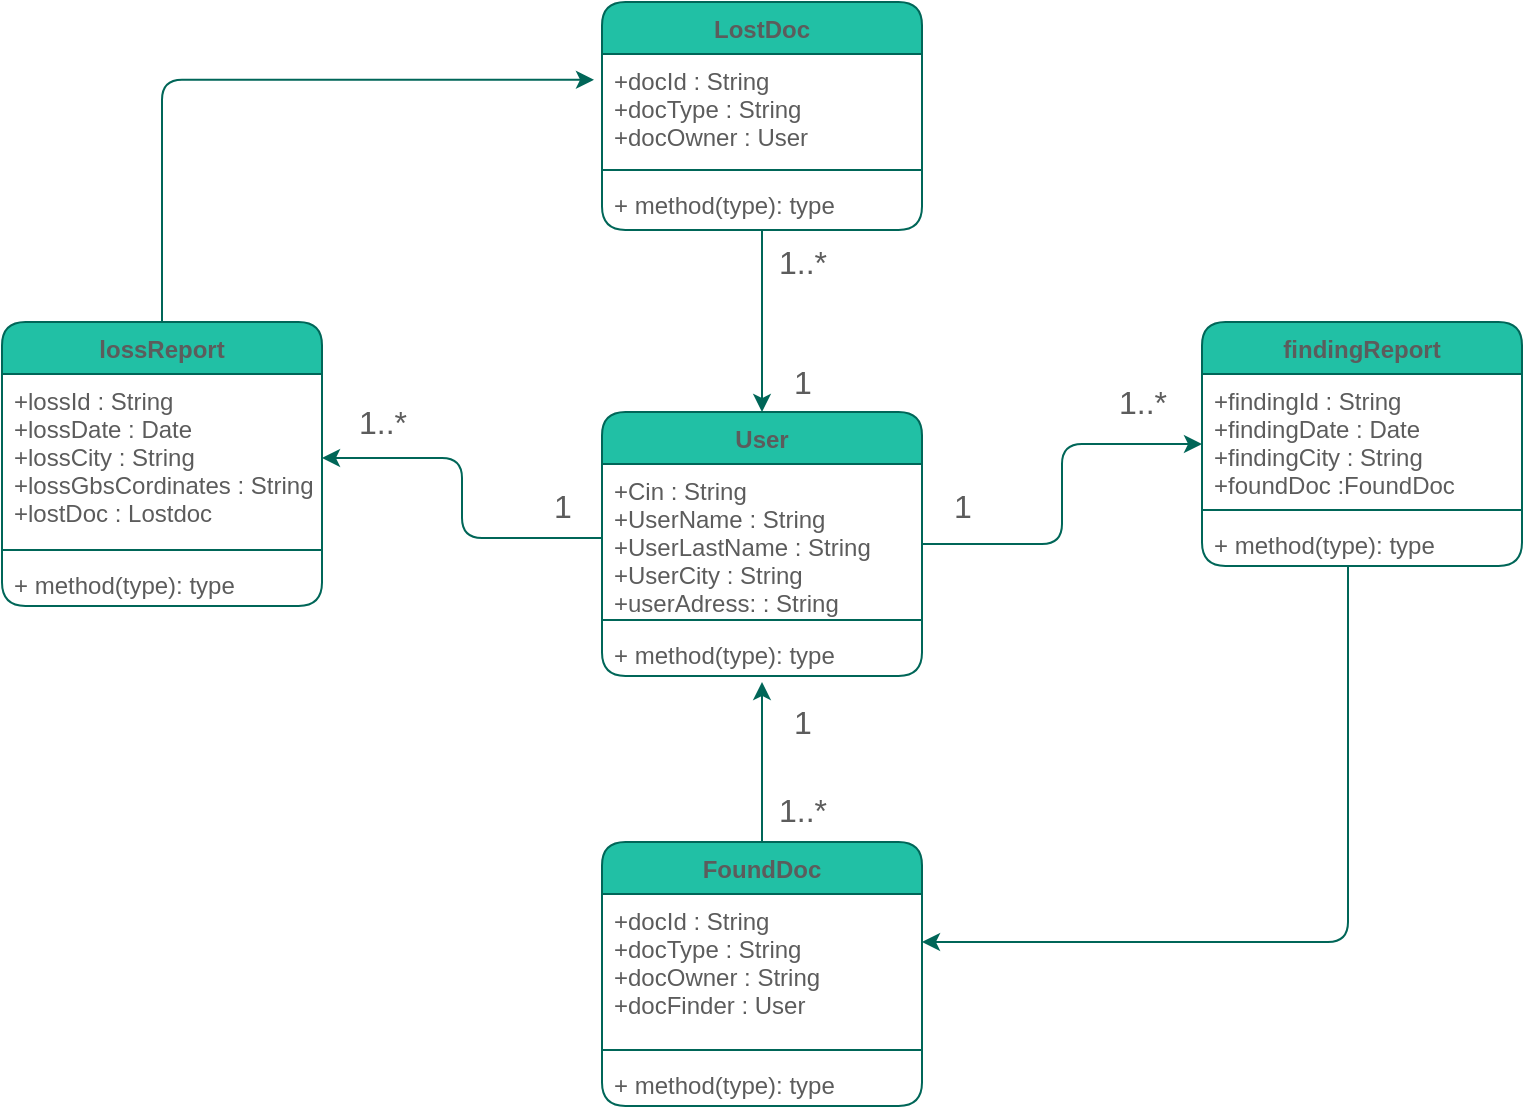<mxfile version="13.10.0" type="embed">
    <diagram id="nl4eR6QGeVZDiFOAyFCA" name="Page-1">
        <mxGraphModel dx="865" dy="598" grid="1" gridSize="10" guides="1" tooltips="1" connect="1" arrows="1" fold="1" page="0" pageScale="1" pageWidth="827" pageHeight="1169" background="#ffffff" math="0" shadow="0">
            <root>
                <mxCell id="0"/>
                <mxCell id="1" parent="0"/>
                <mxCell id="44" style="edgeStyle=orthogonalEdgeStyle;curved=0;rounded=1;sketch=0;orthogonalLoop=1;jettySize=auto;html=1;strokeColor=#006658;fillColor=#21C0A5;fontColor=#5C5C5C;" parent="1" source="12" target="28" edge="1">
                    <mxGeometry relative="1" as="geometry"/>
                </mxCell>
                <mxCell id="12" value="LostDoc" style="swimlane;fontStyle=1;align=center;verticalAlign=top;childLayout=stackLayout;horizontal=1;startSize=26;horizontalStack=0;resizeParent=1;resizeParentMax=0;resizeLast=0;collapsible=1;marginBottom=0;labelBackgroundColor=none;sketch=0;strokeColor=#006658;fillColor=#21C0A5;fontColor=#5C5C5C;rounded=1;" parent="1" vertex="1">
                    <mxGeometry x="-30" y="-110" width="160" height="114" as="geometry"/>
                </mxCell>
                <mxCell id="13" value="+docId : String&#10;+docType : String&#10;+docOwner : User" style="text;strokeColor=none;fillColor=none;align=left;verticalAlign=top;spacingLeft=4;spacingRight=4;overflow=hidden;rotatable=0;points=[[0,0.5],[1,0.5]];portConstraint=eastwest;fontColor=#5C5C5C;rounded=1;" parent="12" vertex="1">
                    <mxGeometry y="26" width="160" height="54" as="geometry"/>
                </mxCell>
                <mxCell id="14" value="" style="line;strokeWidth=1;fillColor=none;align=left;verticalAlign=middle;spacingTop=-1;spacingLeft=3;spacingRight=3;rotatable=0;labelPosition=right;points=[];portConstraint=eastwest;strokeColor=#006658;fontColor=#5C5C5C;rounded=1;" parent="12" vertex="1">
                    <mxGeometry y="80" width="160" height="8" as="geometry"/>
                </mxCell>
                <mxCell id="15" value="+ method(type): type" style="text;strokeColor=none;fillColor=none;align=left;verticalAlign=top;spacingLeft=4;spacingRight=4;overflow=hidden;rotatable=0;points=[[0,0.5],[1,0.5]];portConstraint=eastwest;fontColor=#5C5C5C;rounded=1;" parent="12" vertex="1">
                    <mxGeometry y="88" width="160" height="26" as="geometry"/>
                </mxCell>
                <mxCell id="52" style="edgeStyle=none;rounded=1;sketch=0;orthogonalLoop=1;jettySize=auto;html=1;entryX=0.5;entryY=1.125;entryDx=0;entryDy=0;entryPerimeter=0;strokeColor=#006658;fillColor=#21C0A5;fontColor=#5C5C5C;" parent="1" source="16" target="31" edge="1">
                    <mxGeometry relative="1" as="geometry"/>
                </mxCell>
                <mxCell id="16" value="FoundDoc" style="swimlane;fontStyle=1;align=center;verticalAlign=top;childLayout=stackLayout;horizontal=1;startSize=26;horizontalStack=0;resizeParent=1;resizeParentMax=0;resizeLast=0;collapsible=1;marginBottom=0;labelBackgroundColor=none;sketch=0;strokeColor=#006658;fillColor=#21C0A5;fontColor=#5C5C5C;rounded=1;" parent="1" vertex="1">
                    <mxGeometry x="-30" y="310" width="160" height="132" as="geometry"/>
                </mxCell>
                <mxCell id="17" value="+docId : String&#10;+docType : String&#10;+docOwner : String&#10;+docFinder : User" style="text;strokeColor=none;fillColor=none;align=left;verticalAlign=top;spacingLeft=4;spacingRight=4;overflow=hidden;rotatable=0;points=[[0,0.5],[1,0.5]];portConstraint=eastwest;fontColor=#5C5C5C;rounded=1;" parent="16" vertex="1">
                    <mxGeometry y="26" width="160" height="74" as="geometry"/>
                </mxCell>
                <mxCell id="18" value="" style="line;strokeWidth=1;fillColor=none;align=left;verticalAlign=middle;spacingTop=-1;spacingLeft=3;spacingRight=3;rotatable=0;labelPosition=right;points=[];portConstraint=eastwest;strokeColor=#006658;fontColor=#5C5C5C;rounded=1;" parent="16" vertex="1">
                    <mxGeometry y="100" width="160" height="8" as="geometry"/>
                </mxCell>
                <mxCell id="19" value="+ method(type): type" style="text;strokeColor=none;fillColor=none;align=left;verticalAlign=top;spacingLeft=4;spacingRight=4;overflow=hidden;rotatable=0;points=[[0,0.5],[1,0.5]];portConstraint=eastwest;fontColor=#5C5C5C;rounded=1;" parent="16" vertex="1">
                    <mxGeometry y="108" width="160" height="24" as="geometry"/>
                </mxCell>
                <mxCell id="47" style="edgeStyle=orthogonalEdgeStyle;curved=0;rounded=1;sketch=0;orthogonalLoop=1;jettySize=auto;html=1;entryX=-0.025;entryY=0.239;entryDx=0;entryDy=0;entryPerimeter=0;strokeColor=#006658;fillColor=#21C0A5;fontColor=#5C5C5C;" parent="1" source="20" target="13" edge="1">
                    <mxGeometry relative="1" as="geometry"/>
                </mxCell>
                <mxCell id="20" value="lossReport" style="swimlane;fontStyle=1;align=center;verticalAlign=top;childLayout=stackLayout;horizontal=1;startSize=26;horizontalStack=0;resizeParent=1;resizeParentMax=0;resizeLast=0;collapsible=1;marginBottom=0;labelBackgroundColor=none;sketch=0;strokeColor=#006658;fillColor=#21C0A5;fontColor=#5C5C5C;rounded=1;" parent="1" vertex="1">
                    <mxGeometry x="-330" y="50" width="160" height="142" as="geometry"/>
                </mxCell>
                <mxCell id="21" value="+lossId : String&#10;+lossDate : Date&#10;+lossCity : String&#10;+lossGbsCordinates : String&#10;+lostDoc : Lostdoc" style="text;strokeColor=none;fillColor=none;align=left;verticalAlign=top;spacingLeft=4;spacingRight=4;overflow=hidden;rotatable=0;points=[[0,0.5],[1,0.5]];portConstraint=eastwest;fontColor=#5C5C5C;rounded=1;" parent="20" vertex="1">
                    <mxGeometry y="26" width="160" height="84" as="geometry"/>
                </mxCell>
                <mxCell id="22" value="" style="line;strokeWidth=1;fillColor=none;align=left;verticalAlign=middle;spacingTop=-1;spacingLeft=3;spacingRight=3;rotatable=0;labelPosition=right;points=[];portConstraint=eastwest;strokeColor=#006658;fontColor=#5C5C5C;rounded=1;" parent="20" vertex="1">
                    <mxGeometry y="110" width="160" height="8" as="geometry"/>
                </mxCell>
                <mxCell id="23" value="+ method(type): type" style="text;strokeColor=none;fillColor=none;align=left;verticalAlign=top;spacingLeft=4;spacingRight=4;overflow=hidden;rotatable=0;points=[[0,0.5],[1,0.5]];portConstraint=eastwest;fontColor=#5C5C5C;rounded=1;" parent="20" vertex="1">
                    <mxGeometry y="118" width="160" height="24" as="geometry"/>
                </mxCell>
                <mxCell id="48" style="edgeStyle=orthogonalEdgeStyle;curved=0;rounded=1;sketch=0;orthogonalLoop=1;jettySize=auto;html=1;strokeColor=#006658;fillColor=#21C0A5;fontColor=#5C5C5C;" parent="1" source="24" edge="1">
                    <mxGeometry relative="1" as="geometry">
                        <mxPoint x="130" y="360" as="targetPoint"/>
                        <Array as="points">
                            <mxPoint x="343" y="360"/>
                            <mxPoint x="130" y="360"/>
                        </Array>
                    </mxGeometry>
                </mxCell>
                <mxCell id="24" value="findingReport" style="swimlane;fontStyle=1;align=center;verticalAlign=top;childLayout=stackLayout;horizontal=1;startSize=26;horizontalStack=0;resizeParent=1;resizeParentMax=0;resizeLast=0;collapsible=1;marginBottom=0;labelBackgroundColor=none;sketch=0;strokeColor=#006658;fillColor=#21C0A5;fontColor=#5C5C5C;rounded=1;" parent="1" vertex="1">
                    <mxGeometry x="270" y="50" width="160" height="122" as="geometry"/>
                </mxCell>
                <mxCell id="25" value="+findingId : String&#10;+findingDate : Date&#10;+findingCity : String&#10;+foundDoc :FoundDoc" style="text;strokeColor=none;fillColor=none;align=left;verticalAlign=top;spacingLeft=4;spacingRight=4;overflow=hidden;rotatable=0;points=[[0,0.5],[1,0.5]];portConstraint=eastwest;fontColor=#5C5C5C;rounded=1;" parent="24" vertex="1">
                    <mxGeometry y="26" width="160" height="64" as="geometry"/>
                </mxCell>
                <mxCell id="26" value="" style="line;strokeWidth=1;fillColor=none;align=left;verticalAlign=middle;spacingTop=-1;spacingLeft=3;spacingRight=3;rotatable=0;labelPosition=right;points=[];portConstraint=eastwest;strokeColor=#006658;fontColor=#5C5C5C;rounded=1;" parent="24" vertex="1">
                    <mxGeometry y="90" width="160" height="8" as="geometry"/>
                </mxCell>
                <mxCell id="27" value="+ method(type): type" style="text;strokeColor=none;fillColor=none;align=left;verticalAlign=top;spacingLeft=4;spacingRight=4;overflow=hidden;rotatable=0;points=[[0,0.5],[1,0.5]];portConstraint=eastwest;fontColor=#5C5C5C;rounded=1;" parent="24" vertex="1">
                    <mxGeometry y="98" width="160" height="24" as="geometry"/>
                </mxCell>
                <mxCell id="46" style="edgeStyle=orthogonalEdgeStyle;curved=0;rounded=1;sketch=0;orthogonalLoop=1;jettySize=auto;html=1;strokeColor=#006658;fillColor=#21C0A5;fontColor=#5C5C5C;" parent="1" source="28" target="24" edge="1">
                    <mxGeometry relative="1" as="geometry"/>
                </mxCell>
                <mxCell id="28" value="User" style="swimlane;fontStyle=1;align=center;verticalAlign=top;childLayout=stackLayout;horizontal=1;startSize=26;horizontalStack=0;resizeParent=1;resizeParentMax=0;resizeLast=0;collapsible=1;marginBottom=0;labelBackgroundColor=none;sketch=0;strokeColor=#006658;fillColor=#21C0A5;fontColor=#5C5C5C;rounded=1;" parent="1" vertex="1">
                    <mxGeometry x="-30" y="95" width="160" height="132" as="geometry"/>
                </mxCell>
                <mxCell id="29" value="+Cin : String&#10;+UserName : String&#10;+UserLastName : String&#10;+UserCity : String&#10;+userAdress: : String" style="text;strokeColor=none;fillColor=none;align=left;verticalAlign=top;spacingLeft=4;spacingRight=4;overflow=hidden;rotatable=0;points=[[0,0.5],[1,0.5]];portConstraint=eastwest;fontColor=#5C5C5C;rounded=1;" parent="28" vertex="1">
                    <mxGeometry y="26" width="160" height="74" as="geometry"/>
                </mxCell>
                <mxCell id="30" value="" style="line;strokeWidth=1;fillColor=none;align=left;verticalAlign=middle;spacingTop=-1;spacingLeft=3;spacingRight=3;rotatable=0;labelPosition=right;points=[];portConstraint=eastwest;strokeColor=#006658;fontColor=#5C5C5C;rounded=1;" parent="28" vertex="1">
                    <mxGeometry y="100" width="160" height="8" as="geometry"/>
                </mxCell>
                <mxCell id="31" value="+ method(type): type" style="text;strokeColor=none;fillColor=none;align=left;verticalAlign=top;spacingLeft=4;spacingRight=4;overflow=hidden;rotatable=0;points=[[0,0.5],[1,0.5]];portConstraint=eastwest;fontColor=#5C5C5C;rounded=1;" parent="28" vertex="1">
                    <mxGeometry y="108" width="160" height="24" as="geometry"/>
                </mxCell>
                <mxCell id="45" style="edgeStyle=orthogonalEdgeStyle;curved=0;rounded=1;sketch=0;orthogonalLoop=1;jettySize=auto;html=1;entryX=1;entryY=0.5;entryDx=0;entryDy=0;strokeColor=#006658;fillColor=#21C0A5;fontColor=#5C5C5C;" parent="1" source="29" target="21" edge="1">
                    <mxGeometry relative="1" as="geometry"/>
                </mxCell>
                <mxCell id="49" value="&lt;font style=&quot;font-size: 16px&quot;&gt;1&lt;/font&gt;" style="text;html=1;align=center;verticalAlign=middle;resizable=0;points=[];autosize=1;fontColor=#5C5C5C;strokeWidth=2;" parent="1" vertex="1">
                    <mxGeometry x="60" y="70" width="20" height="20" as="geometry"/>
                </mxCell>
                <mxCell id="50" value="&lt;font style=&quot;font-size: 16px&quot;&gt;1..*&lt;/font&gt;" style="text;html=1;align=center;verticalAlign=middle;resizable=0;points=[];autosize=1;fontColor=#5C5C5C;strokeWidth=2;" parent="1" vertex="1">
                    <mxGeometry x="50" y="10" width="40" height="20" as="geometry"/>
                </mxCell>
                <mxCell id="51" value="&lt;font style=&quot;font-size: 16px&quot;&gt;1&lt;/font&gt;" style="text;html=1;align=center;verticalAlign=middle;resizable=0;points=[];autosize=1;fontColor=#5C5C5C;strokeWidth=2;" parent="1" vertex="1">
                    <mxGeometry x="60" y="240" width="20" height="20" as="geometry"/>
                </mxCell>
                <mxCell id="53" value="&lt;font style=&quot;font-size: 16px&quot;&gt;1..*&lt;/font&gt;" style="text;html=1;align=center;verticalAlign=middle;resizable=0;points=[];autosize=1;fontColor=#5C5C5C;strokeWidth=2;" parent="1" vertex="1">
                    <mxGeometry x="50" y="284" width="40" height="20" as="geometry"/>
                </mxCell>
                <mxCell id="54" value="&lt;font style=&quot;font-size: 16px&quot;&gt;1..*&lt;/font&gt;" style="text;html=1;align=center;verticalAlign=middle;resizable=0;points=[];autosize=1;fontColor=#5C5C5C;strokeWidth=2;" parent="1" vertex="1">
                    <mxGeometry x="220" y="80" width="40" height="20" as="geometry"/>
                </mxCell>
                <mxCell id="55" value="&lt;font style=&quot;font-size: 16px&quot;&gt;1&lt;/font&gt;" style="text;html=1;align=center;verticalAlign=middle;resizable=0;points=[];autosize=1;fontColor=#5C5C5C;strokeWidth=2;" parent="1" vertex="1">
                    <mxGeometry x="140" y="132" width="20" height="20" as="geometry"/>
                </mxCell>
                <mxCell id="56" value="&lt;font style=&quot;font-size: 16px&quot;&gt;1&lt;/font&gt;" style="text;html=1;align=center;verticalAlign=middle;resizable=0;points=[];autosize=1;fontColor=#5C5C5C;strokeWidth=2;" parent="1" vertex="1">
                    <mxGeometry x="-60" y="132" width="20" height="20" as="geometry"/>
                </mxCell>
                <mxCell id="58" value="&lt;font style=&quot;font-size: 16px&quot;&gt;1..*&lt;/font&gt;" style="text;html=1;align=center;verticalAlign=middle;resizable=0;points=[];autosize=1;fontColor=#5C5C5C;strokeWidth=2;" parent="1" vertex="1">
                    <mxGeometry x="-160" y="90" width="40" height="20" as="geometry"/>
                </mxCell>
            </root>
        </mxGraphModel>
    </diagram>
</mxfile>